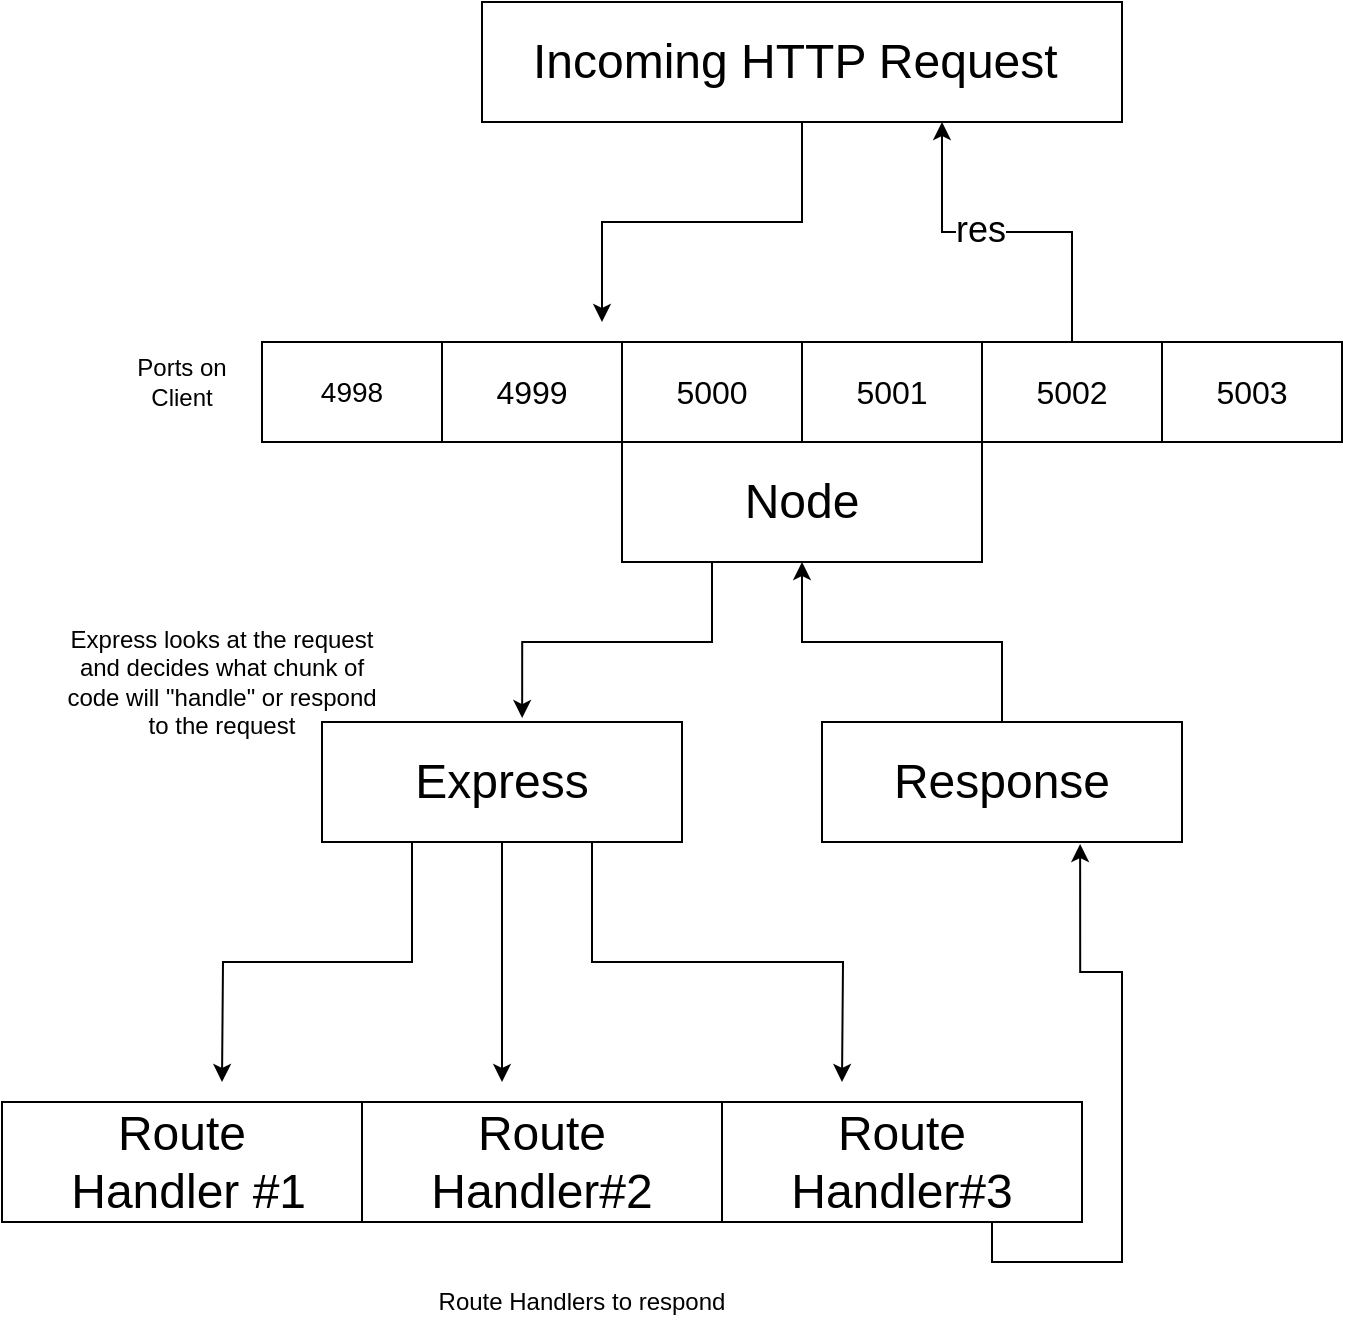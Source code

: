 <mxfile version="13.9.9" type="device"><diagram id="kPedfKCJ9vulyfQZVQdb" name="Page-1"><mxGraphModel dx="908" dy="1278" grid="1" gridSize="10" guides="1" tooltips="1" connect="1" arrows="1" fold="1" page="1" pageScale="1" pageWidth="850" pageHeight="1100" math="0" shadow="0"><root><mxCell id="0"/><mxCell id="1" parent="0"/><mxCell id="2pncPY7jvE8QK7ubQTOH-29" style="edgeStyle=orthogonalEdgeStyle;rounded=0;orthogonalLoop=1;jettySize=auto;html=1;" edge="1" parent="1" source="2pncPY7jvE8QK7ubQTOH-1"><mxGeometry relative="1" as="geometry"><mxPoint x="300" y="200" as="targetPoint"/><Array as="points"><mxPoint x="400" y="150"/><mxPoint x="300" y="150"/><mxPoint x="300" y="200"/></Array></mxGeometry></mxCell><mxCell id="2pncPY7jvE8QK7ubQTOH-1" value="&lt;font style=&quot;font-size: 24px&quot;&gt;Incoming HTTP Request&amp;nbsp;&lt;/font&gt;" style="rounded=0;whiteSpace=wrap;html=1;" vertex="1" parent="1"><mxGeometry x="240" y="40" width="320" height="60" as="geometry"/></mxCell><mxCell id="2pncPY7jvE8QK7ubQTOH-2" value="" style="shape=table;html=1;whiteSpace=wrap;startSize=0;container=1;collapsible=0;childLayout=tableLayout;" vertex="1" parent="1"><mxGeometry x="130" y="210" width="270" height="50" as="geometry"/></mxCell><mxCell id="2pncPY7jvE8QK7ubQTOH-3" value="" style="shape=partialRectangle;html=1;whiteSpace=wrap;collapsible=0;dropTarget=0;pointerEvents=0;fillColor=none;top=0;left=0;bottom=0;right=0;points=[[0,0.5],[1,0.5]];portConstraint=eastwest;" vertex="1" parent="2pncPY7jvE8QK7ubQTOH-2"><mxGeometry width="270" height="50" as="geometry"/></mxCell><mxCell id="2pncPY7jvE8QK7ubQTOH-4" value="&lt;font style=&quot;font-size: 14px&quot;&gt;4998&lt;/font&gt;" style="shape=partialRectangle;html=1;whiteSpace=wrap;connectable=0;fillColor=none;top=0;left=0;bottom=0;right=0;overflow=hidden;" vertex="1" parent="2pncPY7jvE8QK7ubQTOH-3"><mxGeometry width="90" height="50" as="geometry"/></mxCell><mxCell id="2pncPY7jvE8QK7ubQTOH-5" value="&lt;font size=&quot;3&quot;&gt;4999&lt;/font&gt;" style="shape=partialRectangle;html=1;whiteSpace=wrap;connectable=0;fillColor=none;top=0;left=0;bottom=0;right=0;overflow=hidden;" vertex="1" parent="2pncPY7jvE8QK7ubQTOH-3"><mxGeometry x="90" width="90" height="50" as="geometry"/></mxCell><mxCell id="2pncPY7jvE8QK7ubQTOH-6" value="&lt;font size=&quot;3&quot;&gt;5000&lt;/font&gt;" style="shape=partialRectangle;html=1;whiteSpace=wrap;connectable=0;fillColor=none;top=0;left=0;bottom=0;right=0;overflow=hidden;" vertex="1" parent="2pncPY7jvE8QK7ubQTOH-3"><mxGeometry x="180" width="90" height="50" as="geometry"/></mxCell><mxCell id="2pncPY7jvE8QK7ubQTOH-30" value="" style="edgeStyle=orthogonalEdgeStyle;rounded=0;orthogonalLoop=1;jettySize=auto;html=1;" edge="1" parent="1" source="2pncPY7jvE8QK7ubQTOH-23" target="2pncPY7jvE8QK7ubQTOH-1"><mxGeometry relative="1" as="geometry"><Array as="points"><mxPoint x="535" y="155"/><mxPoint x="470" y="155"/></Array></mxGeometry></mxCell><mxCell id="2pncPY7jvE8QK7ubQTOH-31" value="&lt;font style=&quot;font-size: 18px&quot;&gt;res&lt;/font&gt;" style="edgeLabel;html=1;align=center;verticalAlign=middle;resizable=0;points=[];" vertex="1" connectable="0" parent="2pncPY7jvE8QK7ubQTOH-30"><mxGeometry x="0.154" y="-1" relative="1" as="geometry"><mxPoint as="offset"/></mxGeometry></mxCell><mxCell id="2pncPY7jvE8QK7ubQTOH-23" value="" style="shape=table;html=1;whiteSpace=wrap;startSize=0;container=1;collapsible=0;childLayout=tableLayout;" vertex="1" parent="1"><mxGeometry x="400" y="210" width="270" height="50" as="geometry"/></mxCell><mxCell id="2pncPY7jvE8QK7ubQTOH-24" value="" style="shape=partialRectangle;html=1;whiteSpace=wrap;collapsible=0;dropTarget=0;pointerEvents=0;fillColor=none;top=0;left=0;bottom=0;right=0;points=[[0,0.5],[1,0.5]];portConstraint=eastwest;" vertex="1" parent="2pncPY7jvE8QK7ubQTOH-23"><mxGeometry width="270" height="50" as="geometry"/></mxCell><mxCell id="2pncPY7jvE8QK7ubQTOH-25" value="&lt;font size=&quot;3&quot;&gt;5001&lt;/font&gt;" style="shape=partialRectangle;html=1;whiteSpace=wrap;connectable=0;fillColor=none;top=0;left=0;bottom=0;right=0;overflow=hidden;" vertex="1" parent="2pncPY7jvE8QK7ubQTOH-24"><mxGeometry width="90" height="50" as="geometry"/></mxCell><mxCell id="2pncPY7jvE8QK7ubQTOH-26" value="&lt;font size=&quot;3&quot;&gt;5002&lt;/font&gt;" style="shape=partialRectangle;html=1;whiteSpace=wrap;connectable=0;fillColor=none;top=0;left=0;bottom=0;right=0;overflow=hidden;" vertex="1" parent="2pncPY7jvE8QK7ubQTOH-24"><mxGeometry x="90" width="90" height="50" as="geometry"/></mxCell><mxCell id="2pncPY7jvE8QK7ubQTOH-27" value="&lt;font size=&quot;3&quot;&gt;5003&lt;/font&gt;" style="shape=partialRectangle;html=1;whiteSpace=wrap;connectable=0;fillColor=none;top=0;left=0;bottom=0;right=0;overflow=hidden;" vertex="1" parent="2pncPY7jvE8QK7ubQTOH-24"><mxGeometry x="180" width="90" height="50" as="geometry"/></mxCell><mxCell id="2pncPY7jvE8QK7ubQTOH-39" value="" style="edgeStyle=orthogonalEdgeStyle;rounded=0;orthogonalLoop=1;jettySize=auto;html=1;entryX=0.556;entryY=-0.033;entryDx=0;entryDy=0;entryPerimeter=0;exitX=0.25;exitY=1;exitDx=0;exitDy=0;" edge="1" parent="1" source="2pncPY7jvE8QK7ubQTOH-33" target="2pncPY7jvE8QK7ubQTOH-34"><mxGeometry relative="1" as="geometry"><mxPoint x="260" y="370" as="targetPoint"/><Array as="points"><mxPoint x="355" y="360"/><mxPoint x="260" y="360"/></Array></mxGeometry></mxCell><mxCell id="2pncPY7jvE8QK7ubQTOH-33" value="&lt;font style=&quot;font-size: 24px&quot;&gt;Node&lt;/font&gt;" style="rounded=0;whiteSpace=wrap;html=1;" vertex="1" parent="1"><mxGeometry x="310" y="260" width="180" height="60" as="geometry"/></mxCell><mxCell id="2pncPY7jvE8QK7ubQTOH-43" style="edgeStyle=orthogonalEdgeStyle;rounded=0;orthogonalLoop=1;jettySize=auto;html=1;exitX=0.75;exitY=1;exitDx=0;exitDy=0;" edge="1" parent="1" source="2pncPY7jvE8QK7ubQTOH-34"><mxGeometry relative="1" as="geometry"><mxPoint x="420" y="580" as="targetPoint"/></mxGeometry></mxCell><mxCell id="2pncPY7jvE8QK7ubQTOH-44" style="edgeStyle=orthogonalEdgeStyle;rounded=0;orthogonalLoop=1;jettySize=auto;html=1;exitX=0.5;exitY=1;exitDx=0;exitDy=0;" edge="1" parent="1" source="2pncPY7jvE8QK7ubQTOH-34"><mxGeometry relative="1" as="geometry"><mxPoint x="250" y="580" as="targetPoint"/></mxGeometry></mxCell><mxCell id="2pncPY7jvE8QK7ubQTOH-45" style="edgeStyle=orthogonalEdgeStyle;rounded=0;orthogonalLoop=1;jettySize=auto;html=1;exitX=0.25;exitY=1;exitDx=0;exitDy=0;" edge="1" parent="1" source="2pncPY7jvE8QK7ubQTOH-34"><mxGeometry relative="1" as="geometry"><mxPoint x="110" y="580" as="targetPoint"/></mxGeometry></mxCell><mxCell id="2pncPY7jvE8QK7ubQTOH-34" value="&lt;font style=&quot;font-size: 24px&quot;&gt;Express&lt;/font&gt;" style="rounded=0;whiteSpace=wrap;html=1;" vertex="1" parent="1"><mxGeometry x="160" y="400" width="180" height="60" as="geometry"/></mxCell><mxCell id="2pncPY7jvE8QK7ubQTOH-41" value="" style="edgeStyle=orthogonalEdgeStyle;rounded=0;orthogonalLoop=1;jettySize=auto;html=1;" edge="1" parent="1" source="2pncPY7jvE8QK7ubQTOH-35" target="2pncPY7jvE8QK7ubQTOH-33"><mxGeometry relative="1" as="geometry"/></mxCell><mxCell id="2pncPY7jvE8QK7ubQTOH-35" value="&lt;font style=&quot;font-size: 24px&quot;&gt;Response&lt;/font&gt;" style="rounded=0;whiteSpace=wrap;html=1;" vertex="1" parent="1"><mxGeometry x="410" y="400" width="180" height="60" as="geometry"/></mxCell><mxCell id="2pncPY7jvE8QK7ubQTOH-36" value="&lt;font style=&quot;font-size: 24px&quot;&gt;Route&lt;br&gt;&amp;nbsp;Handler #1&lt;/font&gt;" style="rounded=0;whiteSpace=wrap;html=1;" vertex="1" parent="1"><mxGeometry y="590" width="180" height="60" as="geometry"/></mxCell><mxCell id="2pncPY7jvE8QK7ubQTOH-37" value="&lt;font style=&quot;font-size: 24px&quot;&gt;Route&lt;br&gt;Handler#2&lt;br&gt;&lt;/font&gt;" style="rounded=0;whiteSpace=wrap;html=1;" vertex="1" parent="1"><mxGeometry x="180" y="590" width="180" height="60" as="geometry"/></mxCell><mxCell id="2pncPY7jvE8QK7ubQTOH-42" style="edgeStyle=orthogonalEdgeStyle;rounded=0;orthogonalLoop=1;jettySize=auto;html=1;exitX=0.75;exitY=1;exitDx=0;exitDy=0;entryX=0.717;entryY=1.017;entryDx=0;entryDy=0;entryPerimeter=0;" edge="1" parent="1" source="2pncPY7jvE8QK7ubQTOH-38" target="2pncPY7jvE8QK7ubQTOH-35"><mxGeometry relative="1" as="geometry"><mxPoint x="540" y="480" as="targetPoint"/></mxGeometry></mxCell><mxCell id="2pncPY7jvE8QK7ubQTOH-38" value="&lt;font style=&quot;font-size: 24px&quot;&gt;Route&lt;br&gt;Handler#3&lt;br&gt;&lt;/font&gt;" style="rounded=0;whiteSpace=wrap;html=1;" vertex="1" parent="1"><mxGeometry x="360" y="590" width="180" height="60" as="geometry"/></mxCell><mxCell id="2pncPY7jvE8QK7ubQTOH-46" value="Route Handlers to respond" style="text;html=1;strokeColor=none;fillColor=none;align=center;verticalAlign=middle;whiteSpace=wrap;rounded=0;" vertex="1" parent="1"><mxGeometry x="180" y="680" width="220" height="20" as="geometry"/></mxCell><mxCell id="2pncPY7jvE8QK7ubQTOH-47" value="Express looks at the request and decides what chunk of code will &quot;handle&quot; or respond to the request" style="text;html=1;strokeColor=none;fillColor=none;align=center;verticalAlign=middle;whiteSpace=wrap;rounded=0;" vertex="1" parent="1"><mxGeometry x="30" y="370" width="160" height="20" as="geometry"/></mxCell><mxCell id="2pncPY7jvE8QK7ubQTOH-49" value="Ports on Client" style="text;html=1;strokeColor=none;fillColor=none;align=center;verticalAlign=middle;whiteSpace=wrap;rounded=0;" vertex="1" parent="1"><mxGeometry x="55" y="220" width="70" height="20" as="geometry"/></mxCell></root></mxGraphModel></diagram></mxfile>